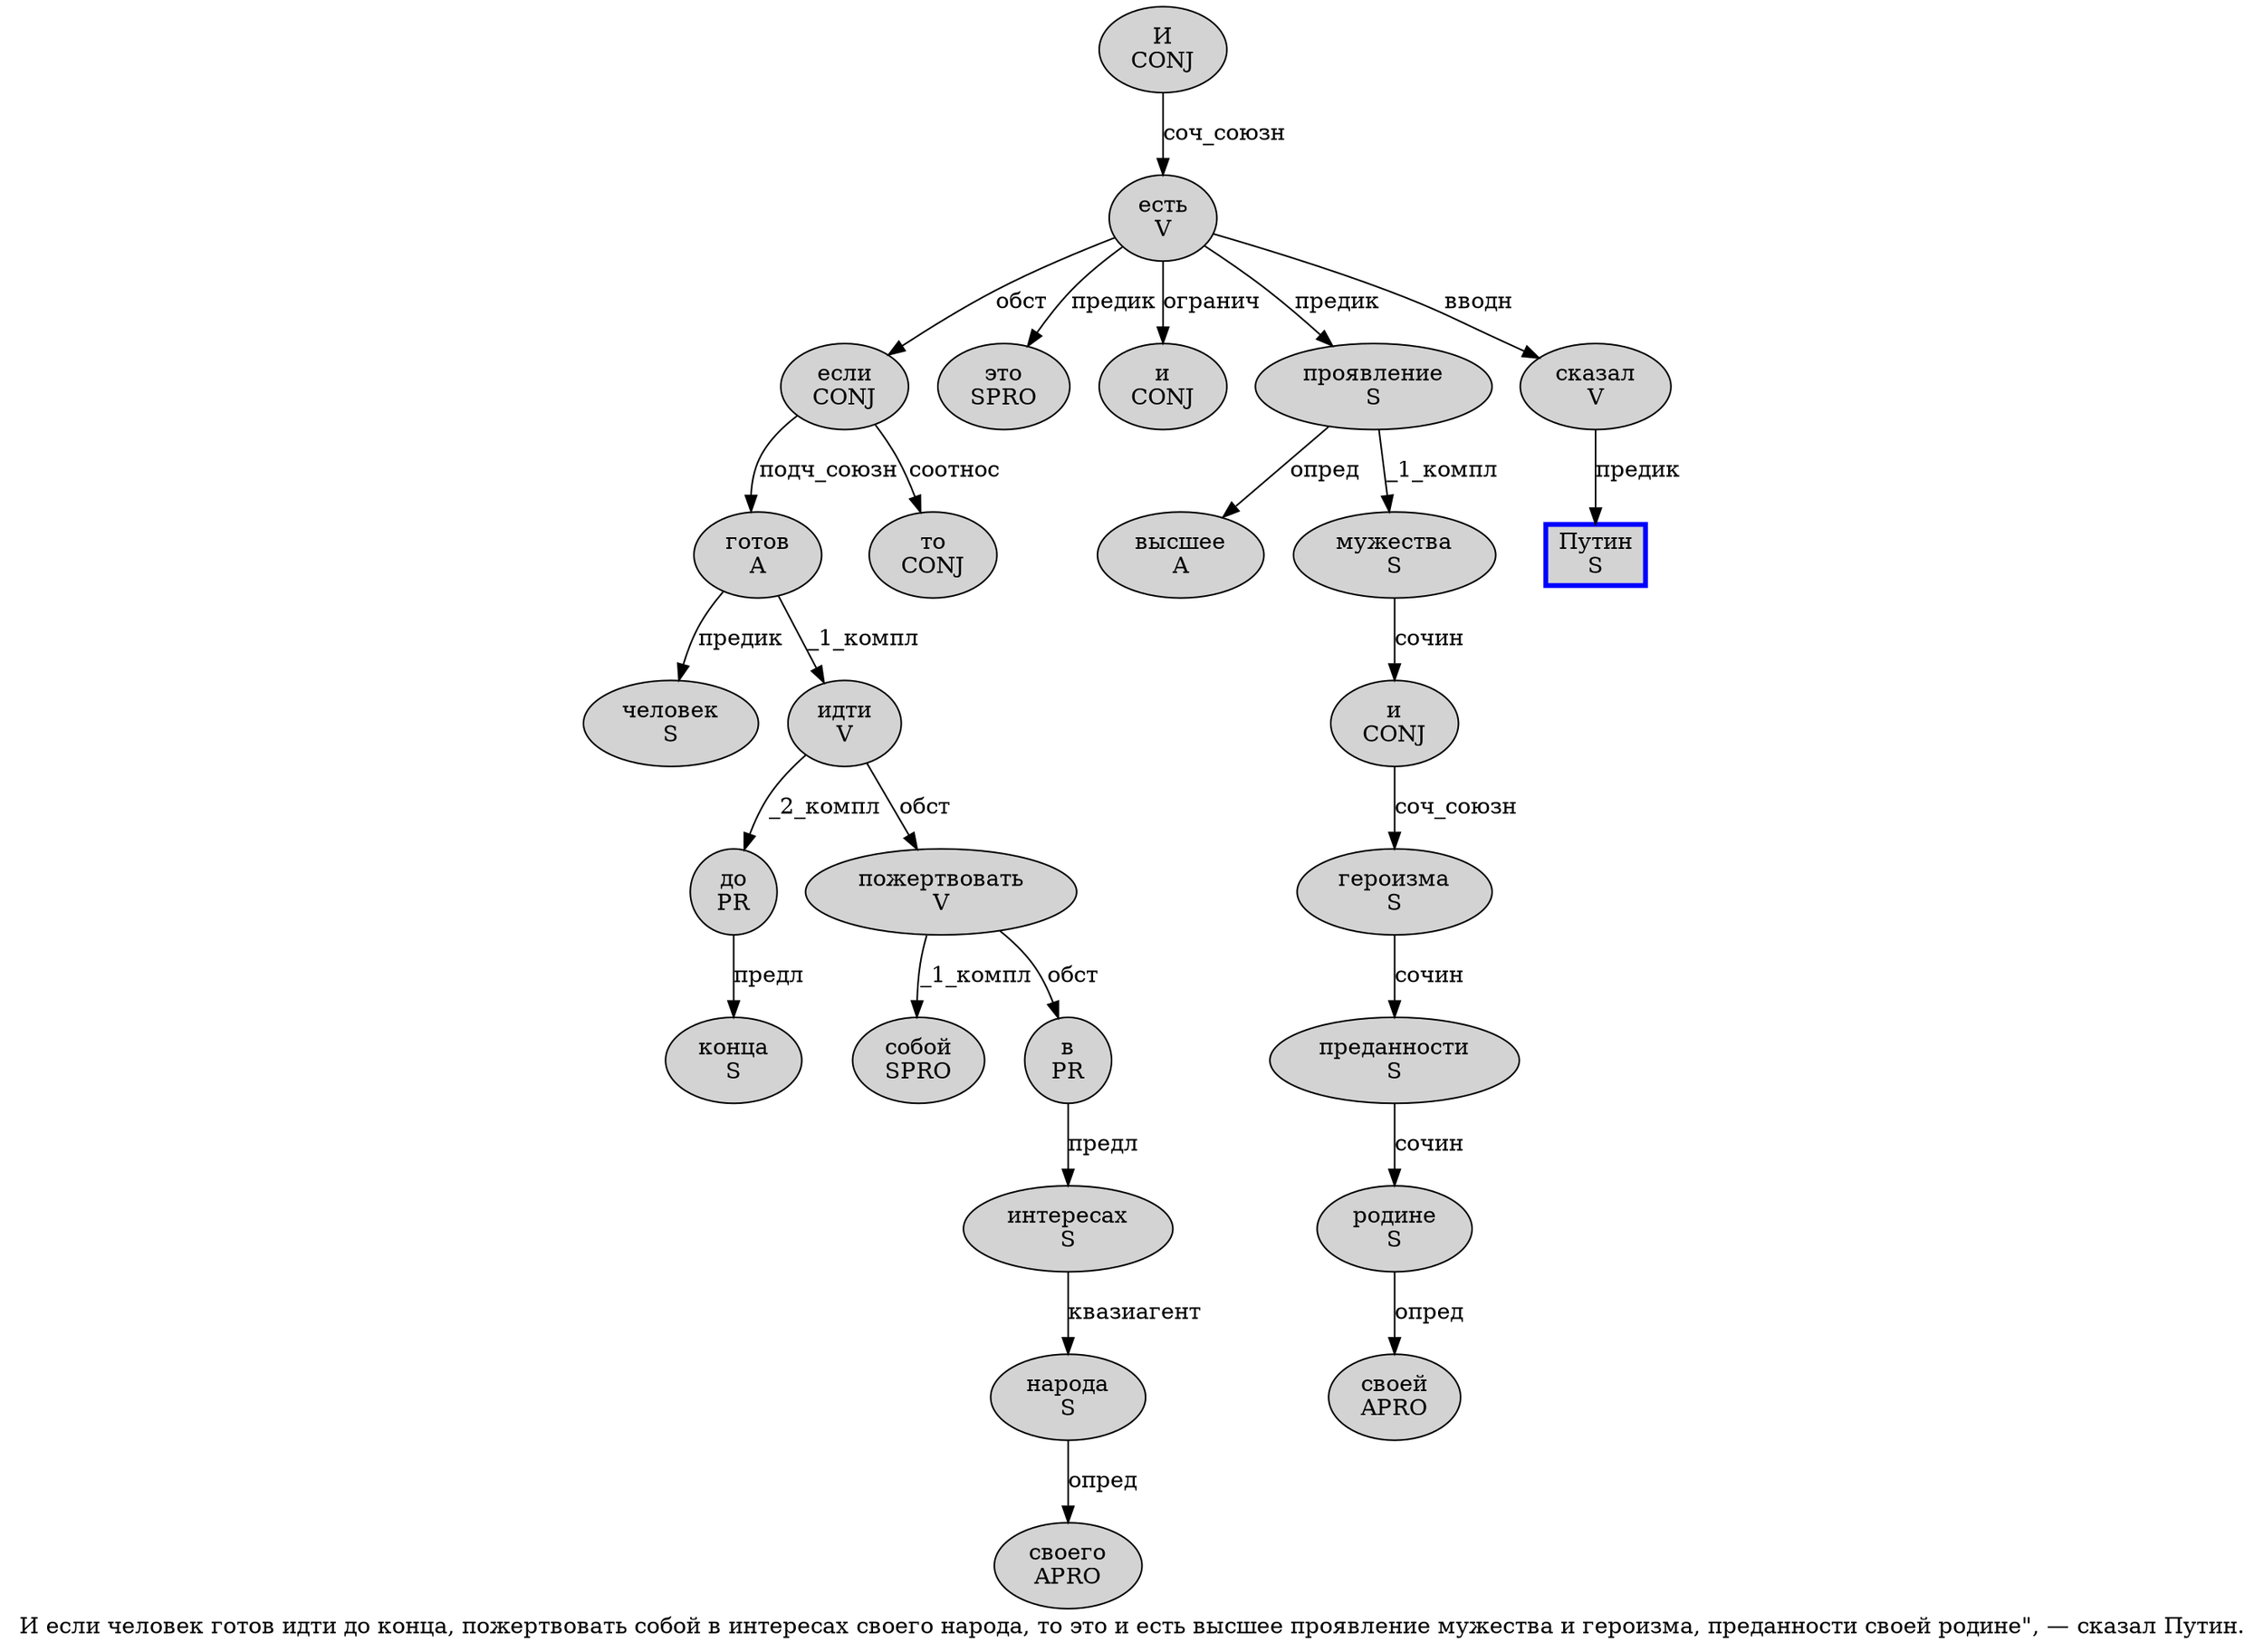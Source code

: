 digraph SENTENCE_59 {
	graph [label="И если человек готов идти до конца, пожертвовать собой в интересах своего народа, то это и есть высшее проявление мужества и героизма, преданности своей родине\", — сказал Путин."]
	node [style=filled]
		0 [label="И
CONJ" color="" fillcolor=lightgray penwidth=1 shape=ellipse]
		1 [label="если
CONJ" color="" fillcolor=lightgray penwidth=1 shape=ellipse]
		2 [label="человек
S" color="" fillcolor=lightgray penwidth=1 shape=ellipse]
		3 [label="готов
A" color="" fillcolor=lightgray penwidth=1 shape=ellipse]
		4 [label="идти
V" color="" fillcolor=lightgray penwidth=1 shape=ellipse]
		5 [label="до
PR" color="" fillcolor=lightgray penwidth=1 shape=ellipse]
		6 [label="конца
S" color="" fillcolor=lightgray penwidth=1 shape=ellipse]
		8 [label="пожертвовать
V" color="" fillcolor=lightgray penwidth=1 shape=ellipse]
		9 [label="собой
SPRO" color="" fillcolor=lightgray penwidth=1 shape=ellipse]
		10 [label="в
PR" color="" fillcolor=lightgray penwidth=1 shape=ellipse]
		11 [label="интересах
S" color="" fillcolor=lightgray penwidth=1 shape=ellipse]
		12 [label="своего
APRO" color="" fillcolor=lightgray penwidth=1 shape=ellipse]
		13 [label="народа
S" color="" fillcolor=lightgray penwidth=1 shape=ellipse]
		15 [label="то
CONJ" color="" fillcolor=lightgray penwidth=1 shape=ellipse]
		16 [label="это
SPRO" color="" fillcolor=lightgray penwidth=1 shape=ellipse]
		17 [label="и
CONJ" color="" fillcolor=lightgray penwidth=1 shape=ellipse]
		18 [label="есть
V" color="" fillcolor=lightgray penwidth=1 shape=ellipse]
		19 [label="высшее
A" color="" fillcolor=lightgray penwidth=1 shape=ellipse]
		20 [label="проявление
S" color="" fillcolor=lightgray penwidth=1 shape=ellipse]
		21 [label="мужества
S" color="" fillcolor=lightgray penwidth=1 shape=ellipse]
		22 [label="и
CONJ" color="" fillcolor=lightgray penwidth=1 shape=ellipse]
		23 [label="героизма
S" color="" fillcolor=lightgray penwidth=1 shape=ellipse]
		25 [label="преданности
S" color="" fillcolor=lightgray penwidth=1 shape=ellipse]
		26 [label="своей
APRO" color="" fillcolor=lightgray penwidth=1 shape=ellipse]
		27 [label="родине
S" color="" fillcolor=lightgray penwidth=1 shape=ellipse]
		31 [label="сказал
V" color="" fillcolor=lightgray penwidth=1 shape=ellipse]
		32 [label="Путин
S" color=blue fillcolor=lightgray penwidth=3 shape=box]
			4 -> 5 [label="_2_компл"]
			4 -> 8 [label="обст"]
			13 -> 12 [label="опред"]
			1 -> 3 [label="подч_союзн"]
			1 -> 15 [label="соотнос"]
			11 -> 13 [label="квазиагент"]
			31 -> 32 [label="предик"]
			18 -> 1 [label="обст"]
			18 -> 16 [label="предик"]
			18 -> 17 [label="огранич"]
			18 -> 20 [label="предик"]
			18 -> 31 [label="вводн"]
			5 -> 6 [label="предл"]
			3 -> 2 [label="предик"]
			3 -> 4 [label="_1_компл"]
			10 -> 11 [label="предл"]
			25 -> 27 [label="сочин"]
			8 -> 9 [label="_1_компл"]
			8 -> 10 [label="обст"]
			23 -> 25 [label="сочин"]
			22 -> 23 [label="соч_союзн"]
			21 -> 22 [label="сочин"]
			20 -> 19 [label="опред"]
			20 -> 21 [label="_1_компл"]
			27 -> 26 [label="опред"]
			0 -> 18 [label="соч_союзн"]
}